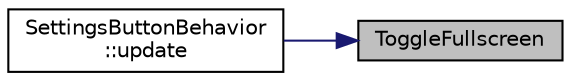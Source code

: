 digraph "ToggleFullscreen"
{
 // LATEX_PDF_SIZE
  edge [fontname="Helvetica",fontsize="10",labelfontname="Helvetica",labelfontsize="10"];
  node [fontname="Helvetica",fontsize="10",shape=record];
  rankdir="RL";
  Node1 [label="ToggleFullscreen",height=0.2,width=0.4,color="black", fillcolor="grey75", style="filled", fontcolor="black",tooltip=" "];
  Node1 -> Node2 [dir="back",color="midnightblue",fontsize="10",style="solid",fontname="Helvetica"];
  Node2 [label="SettingsButtonBehavior\l::update",height=0.2,width=0.4,color="black", fillcolor="white", style="filled",URL="$class_settings_button_behavior.html#aae16fb1728eb91a6520be8f9aa765d5a",tooltip=" "];
}

